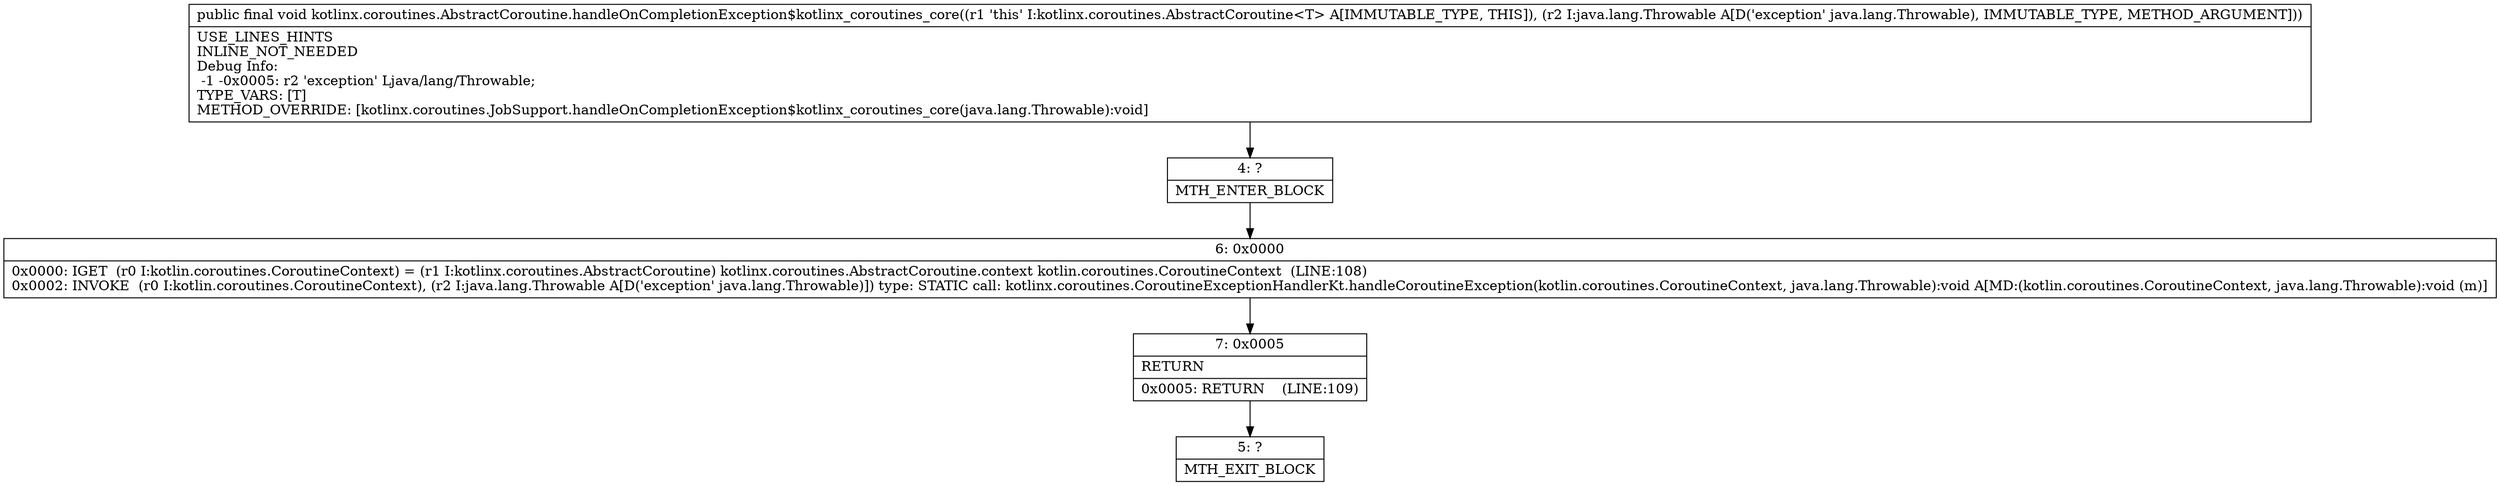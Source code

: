 digraph "CFG forkotlinx.coroutines.AbstractCoroutine.handleOnCompletionException$kotlinx_coroutines_core(Ljava\/lang\/Throwable;)V" {
Node_4 [shape=record,label="{4\:\ ?|MTH_ENTER_BLOCK\l}"];
Node_6 [shape=record,label="{6\:\ 0x0000|0x0000: IGET  (r0 I:kotlin.coroutines.CoroutineContext) = (r1 I:kotlinx.coroutines.AbstractCoroutine) kotlinx.coroutines.AbstractCoroutine.context kotlin.coroutines.CoroutineContext  (LINE:108)\l0x0002: INVOKE  (r0 I:kotlin.coroutines.CoroutineContext), (r2 I:java.lang.Throwable A[D('exception' java.lang.Throwable)]) type: STATIC call: kotlinx.coroutines.CoroutineExceptionHandlerKt.handleCoroutineException(kotlin.coroutines.CoroutineContext, java.lang.Throwable):void A[MD:(kotlin.coroutines.CoroutineContext, java.lang.Throwable):void (m)]\l}"];
Node_7 [shape=record,label="{7\:\ 0x0005|RETURN\l|0x0005: RETURN    (LINE:109)\l}"];
Node_5 [shape=record,label="{5\:\ ?|MTH_EXIT_BLOCK\l}"];
MethodNode[shape=record,label="{public final void kotlinx.coroutines.AbstractCoroutine.handleOnCompletionException$kotlinx_coroutines_core((r1 'this' I:kotlinx.coroutines.AbstractCoroutine\<T\> A[IMMUTABLE_TYPE, THIS]), (r2 I:java.lang.Throwable A[D('exception' java.lang.Throwable), IMMUTABLE_TYPE, METHOD_ARGUMENT]))  | USE_LINES_HINTS\lINLINE_NOT_NEEDED\lDebug Info:\l  \-1 \-0x0005: r2 'exception' Ljava\/lang\/Throwable;\lTYPE_VARS: [T]\lMETHOD_OVERRIDE: [kotlinx.coroutines.JobSupport.handleOnCompletionException$kotlinx_coroutines_core(java.lang.Throwable):void]\l}"];
MethodNode -> Node_4;Node_4 -> Node_6;
Node_6 -> Node_7;
Node_7 -> Node_5;
}

